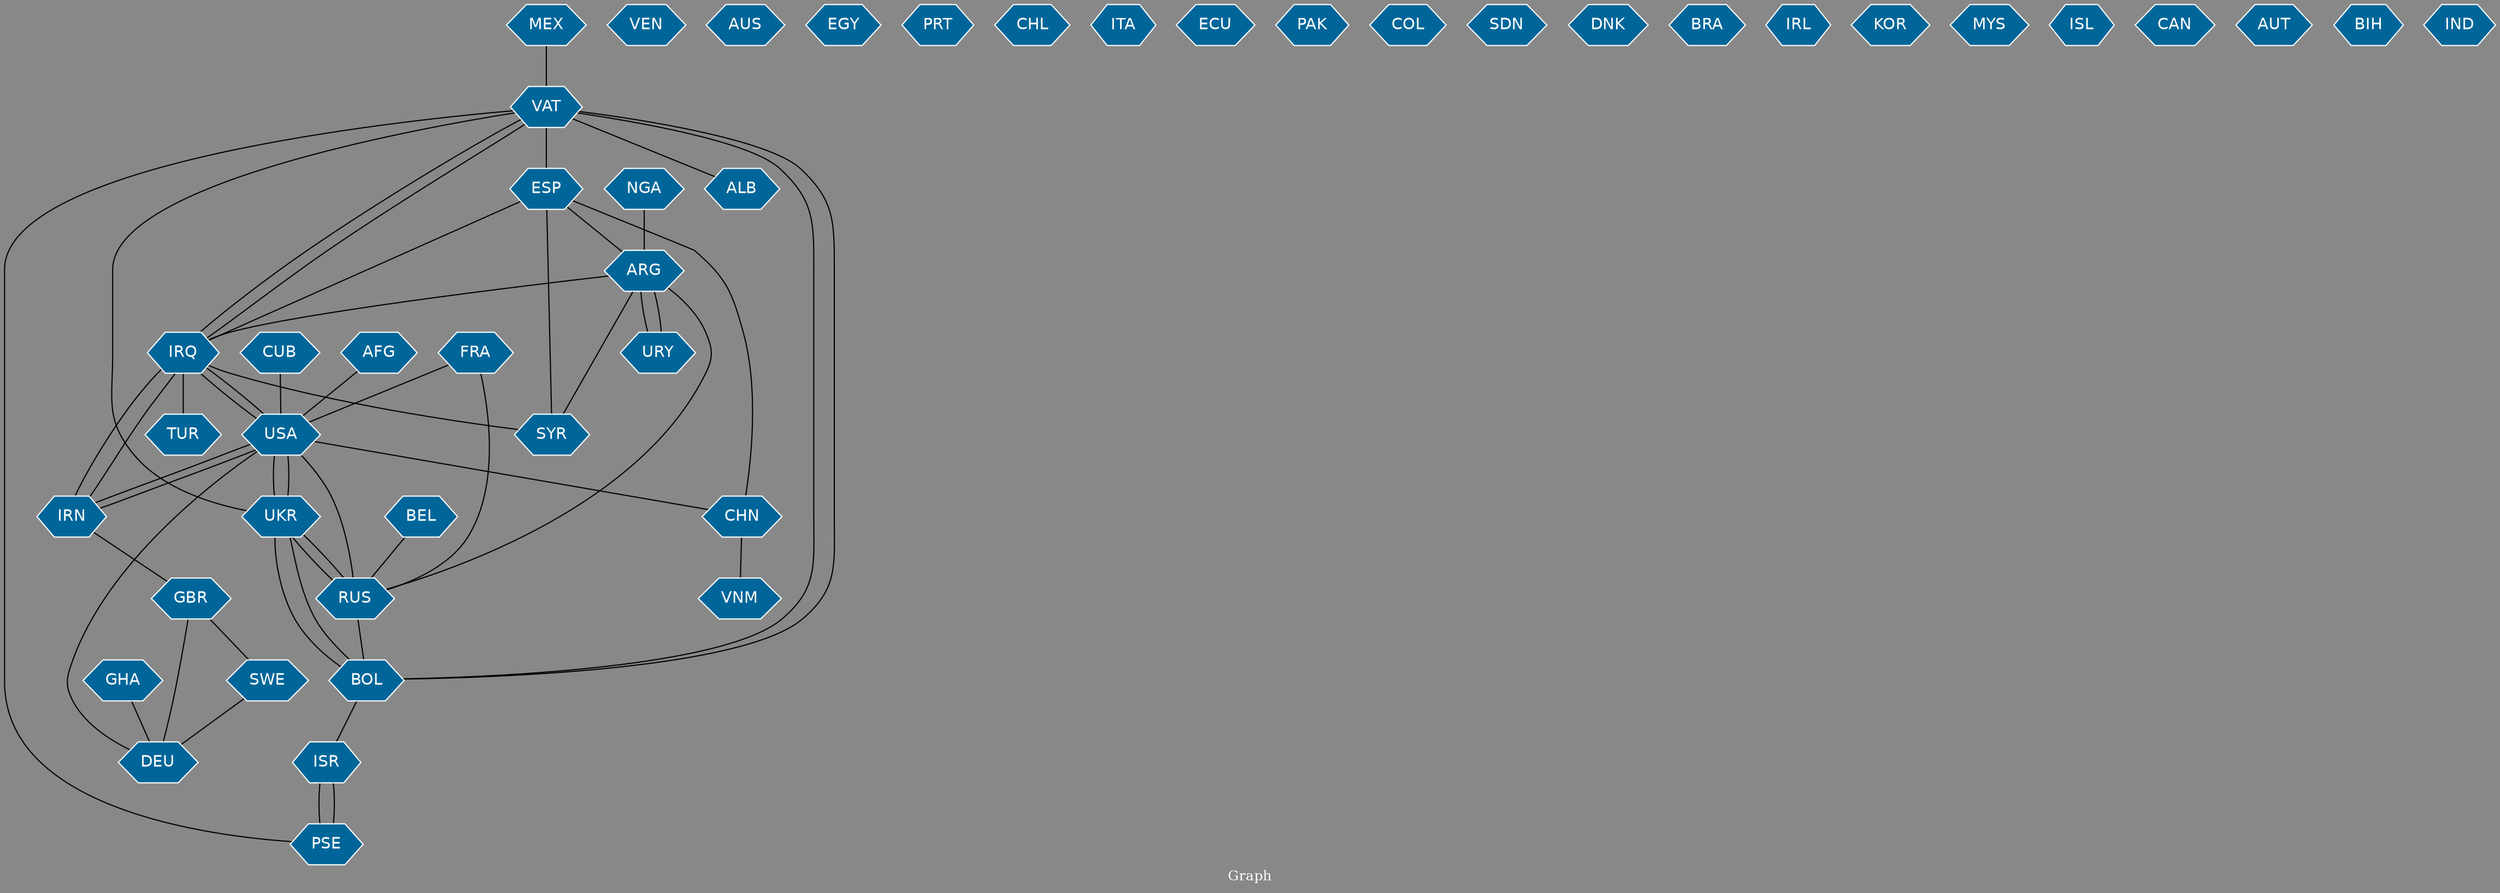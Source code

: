 // Countries together in item graph
graph {
	graph [bgcolor="#888888" fontcolor=white fontsize=12 label="Graph" outputorder=edgesfirst overlap=prism]
	node [color=white fillcolor="#006699" fontcolor=white fontname=Helvetica shape=hexagon style=filled]
	edge [arrowhead=open color=black fontcolor=white fontname=Courier fontsize=12]
		VAT [label=VAT]
		GBR [label=GBR]
		ESP [label=ESP]
		USA [label=USA]
		ARG [label=ARG]
		URY [label=URY]
		VEN [label=VEN]
		BEL [label=BEL]
		AUS [label=AUS]
		CHN [label=CHN]
		EGY [label=EGY]
		IRN [label=IRN]
		PRT [label=PRT]
		SYR [label=SYR]
		NGA [label=NGA]
		CHL [label=CHL]
		IRQ [label=IRQ]
		ISR [label=ISR]
		UKR [label=UKR]
		DEU [label=DEU]
		RUS [label=RUS]
		BOL [label=BOL]
		ITA [label=ITA]
		ECU [label=ECU]
		SWE [label=SWE]
		PAK [label=PAK]
		COL [label=COL]
		MEX [label=MEX]
		SDN [label=SDN]
		AFG [label=AFG]
		DNK [label=DNK]
		BRA [label=BRA]
		ALB [label=ALB]
		PSE [label=PSE]
		FRA [label=FRA]
		IRL [label=IRL]
		KOR [label=KOR]
		MYS [label=MYS]
		ISL [label=ISL]
		CAN [label=CAN]
		CUB [label=CUB]
		AUT [label=AUT]
		BIH [label=BIH]
		GHA [label=GHA]
		VNM [label=VNM]
		TUR [label=TUR]
		IND [label=IND]
			BOL -- UKR [weight=2]
			FRA -- USA [weight=1]
			FRA -- RUS [weight=1]
			ISR -- PSE [weight=1]
			UKR -- RUS [weight=7]
			ESP -- SYR [weight=1]
			IRQ -- IRN [weight=2]
			ESP -- CHN [weight=1]
			ARG -- IRQ [weight=1]
			IRN -- IRQ [weight=1]
			BOL -- VAT [weight=1]
			IRQ -- USA [weight=6]
			ESP -- ARG [weight=1]
			NGA -- ARG [weight=1]
			GBR -- SWE [weight=1]
			ARG -- SYR [weight=1]
			SWE -- DEU [weight=1]
			VAT -- IRQ [weight=1]
			GHA -- DEU [weight=1]
			BOL -- ISR [weight=1]
			VAT -- BOL [weight=3]
			UKR -- BOL [weight=1]
			ESP -- IRQ [weight=1]
			AFG -- USA [weight=1]
			ARG -- RUS [weight=1]
			GBR -- DEU [weight=1]
			USA -- IRQ [weight=4]
			VAT -- ALB [weight=1]
			PSE -- VAT [weight=1]
			PSE -- ISR [weight=1]
			DEU -- USA [weight=1]
			RUS -- UKR [weight=3]
			BEL -- RUS [weight=1]
			IRQ -- SYR [weight=3]
			RUS -- BOL [weight=2]
			IRN -- USA [weight=1]
			CUB -- USA [weight=1]
			UKR -- USA [weight=2]
			VAT -- UKR [weight=1]
			USA -- CHN [weight=2]
			IRN -- GBR [weight=1]
			CHN -- VNM [weight=1]
			MEX -- VAT [weight=1]
			ARG -- URY [weight=1]
			USA -- RUS [weight=2]
			IRQ -- TUR [weight=1]
			URY -- ARG [weight=1]
			IRQ -- VAT [weight=1]
			USA -- UKR [weight=1]
			USA -- IRN [weight=2]
			VAT -- ESP [weight=2]
}